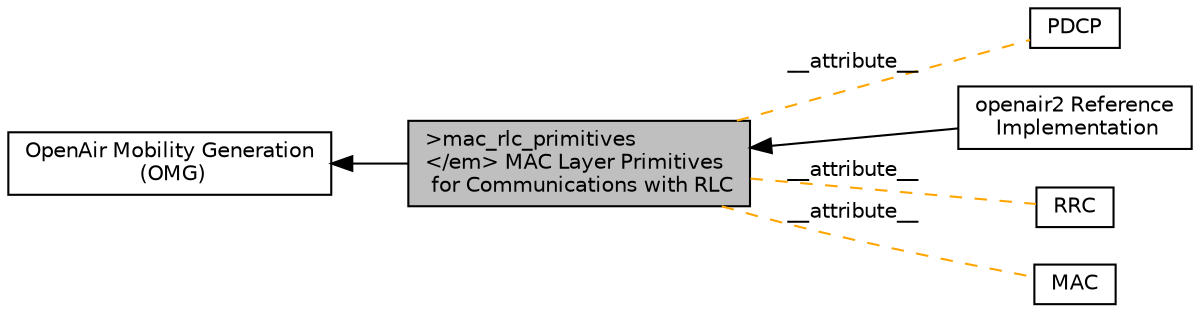 digraph "&gt;mac_rlc_primitives&lt;/em&gt; MAC Layer Primitives for Communications with RLC"
{
  edge [fontname="Helvetica",fontsize="10",labelfontname="Helvetica",labelfontsize="10"];
  node [fontname="Helvetica",fontsize="10",shape=box];
  rankdir=LR;
  Node5 [label="PDCP",height=0.2,width=0.4,color="black", fillcolor="white", style="filled",URL="$group____pdcp.html",tooltip=" "];
  Node3 [label="openair2 Reference\l Implementation",height=0.2,width=0.4,color="black", fillcolor="white", style="filled",URL="$group____oai2.html",tooltip=" "];
  Node6 [label="RRC",height=0.2,width=0.4,color="black", fillcolor="white", style="filled",URL="$group____rrc.html",tooltip=" "];
  Node2 [label="OpenAir Mobility Generation\l (OMG)",height=0.2,width=0.4,color="black", fillcolor="white", style="filled",URL="$group____omg.html",tooltip=" "];
  Node1 [label="\>mac_rlc_primitives\l\</em\> MAC Layer Primitives\l for Communications with RLC",height=0.2,width=0.4,color="black", fillcolor="grey75", style="filled", fontcolor="black",tooltip=" "];
  Node4 [label="MAC",height=0.2,width=0.4,color="black", fillcolor="white", style="filled",URL="$group____mac.html",tooltip=" "];
  Node2->Node1 [shape=plaintext, dir="back", style="solid"];
  Node1->Node3 [shape=plaintext, dir="back", style="solid"];
  Node1->Node4 [shape=plaintext, label="__attribute__", color="orange", dir="none", style="dashed"];
  Node1->Node5 [shape=plaintext, label="__attribute__", color="orange", dir="none", style="dashed"];
  Node1->Node6 [shape=plaintext, label="__attribute__", color="orange", dir="none", style="dashed"];
}
